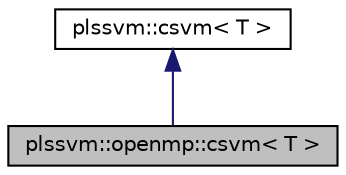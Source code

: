 digraph "plssvm::openmp::csvm&lt; T &gt;"
{
 // LATEX_PDF_SIZE
  edge [fontname="Helvetica",fontsize="10",labelfontname="Helvetica",labelfontsize="10"];
  node [fontname="Helvetica",fontsize="10",shape=record];
  Node1 [label="plssvm::openmp::csvm\< T \>",height=0.2,width=0.4,color="black", fillcolor="grey75", style="filled", fontcolor="black",tooltip="A C-SVM implementation using OpenMP as backend."];
  Node2 -> Node1 [dir="back",color="midnightblue",fontsize="10",style="solid",fontname="Helvetica"];
  Node2 [label="plssvm::csvm\< T \>",height=0.2,width=0.4,color="black", fillcolor="white", style="filled",URL="$classplssvm_1_1csvm.html",tooltip="Base class for all C-SVM backends."];
}
